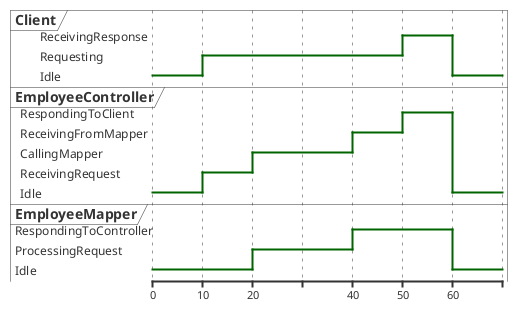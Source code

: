 @startuml
robust "Client" as Client
robust "EmployeeController" as Controller
robust "EmployeeMapper" as Mapper

@0
Client is Idle
Controller is Idle
Mapper is Idle

@10
Client is Requesting
Controller is ReceivingRequest

@20
Controller is CallingMapper
Mapper is ProcessingRequest

@40
Mapper is RespondingToController
Controller is ReceivingFromMapper

@50
Controller is RespondingToClient
Client is ReceivingResponse

@60
Client is Idle
Controller is Idle
Mapper is Idle
@enduml
